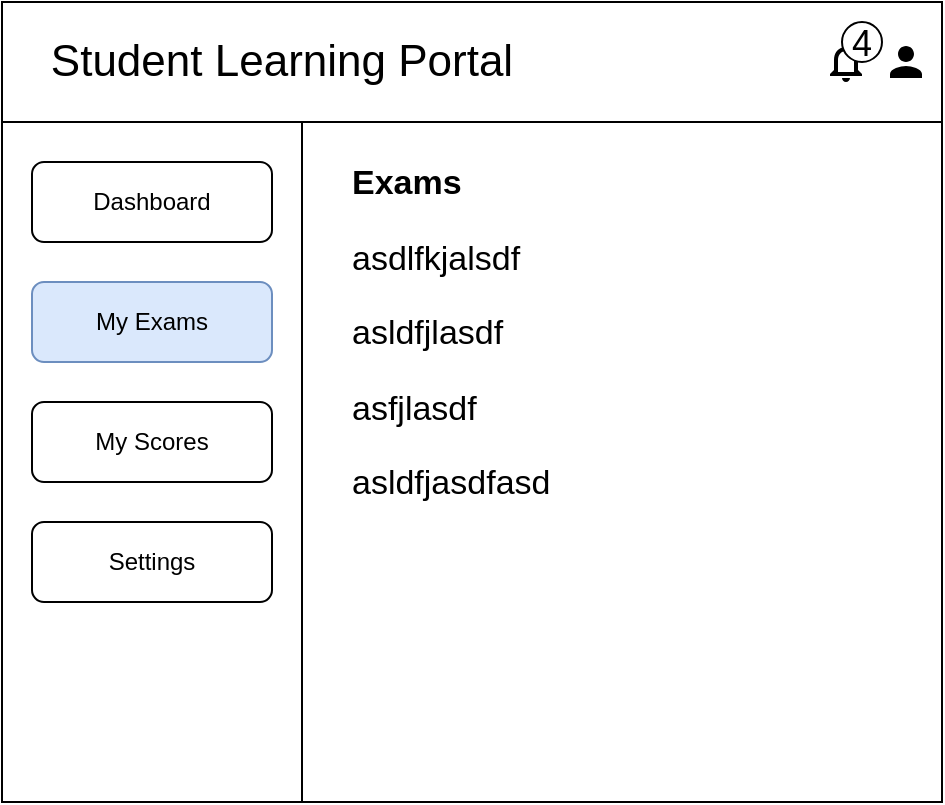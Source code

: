 <mxfile version="14.1.8" type="device"><diagram id="Gn7ORcY0VMqv6jXGW2qG" name="Page-1"><mxGraphModel dx="594" dy="510" grid="1" gridSize="10" guides="1" tooltips="1" connect="1" arrows="1" fold="1" page="1" pageScale="1" pageWidth="850" pageHeight="1100" math="0" shadow="0"><root><mxCell id="0"/><mxCell id="1" parent="0"/><mxCell id="mSL6p1j9tSoPtGU17Bgm-1" value="" style="rounded=0;whiteSpace=wrap;html=1;" vertex="1" parent="1"><mxGeometry x="80" y="120" width="470" height="400" as="geometry"/></mxCell><mxCell id="mSL6p1j9tSoPtGU17Bgm-2" value="" style="rounded=0;whiteSpace=wrap;html=1;" vertex="1" parent="1"><mxGeometry x="80" y="120" width="470" height="60" as="geometry"/></mxCell><mxCell id="mSL6p1j9tSoPtGU17Bgm-3" value="" style="rounded=0;whiteSpace=wrap;html=1;" vertex="1" parent="1"><mxGeometry x="80" y="180" width="150" height="340" as="geometry"/></mxCell><mxCell id="mSL6p1j9tSoPtGU17Bgm-4" value="Dashboard" style="rounded=1;whiteSpace=wrap;html=1;" vertex="1" parent="1"><mxGeometry x="95" y="200" width="120" height="40" as="geometry"/></mxCell><mxCell id="mSL6p1j9tSoPtGU17Bgm-5" value="My Exams" style="rounded=1;whiteSpace=wrap;html=1;fillColor=#dae8fc;strokeColor=#6c8ebf;" vertex="1" parent="1"><mxGeometry x="95" y="260" width="120" height="40" as="geometry"/></mxCell><mxCell id="mSL6p1j9tSoPtGU17Bgm-6" value="My Scores" style="rounded=1;whiteSpace=wrap;html=1;" vertex="1" parent="1"><mxGeometry x="95" y="320" width="120" height="40" as="geometry"/></mxCell><mxCell id="mSL6p1j9tSoPtGU17Bgm-7" value="Settings" style="rounded=1;whiteSpace=wrap;html=1;" vertex="1" parent="1"><mxGeometry x="95" y="380" width="120" height="40" as="geometry"/></mxCell><mxCell id="mSL6p1j9tSoPtGU17Bgm-8" value="Student Learning Portal" style="text;html=1;strokeColor=none;fillColor=none;align=center;verticalAlign=middle;whiteSpace=wrap;rounded=0;fontSize=22;" vertex="1" parent="1"><mxGeometry x="90" y="135" width="260" height="30" as="geometry"/></mxCell><mxCell id="mSL6p1j9tSoPtGU17Bgm-11" value="" style="shape=image;verticalLabelPosition=bottom;labelBackgroundColor=#ffffff;verticalAlign=top;aspect=fixed;imageAspect=0;image=data:image/svg+xml,PHN2ZyB4bWxucz0iaHR0cDovL3d3dy53My5vcmcvMjAwMC9zdmciIGhlaWdodD0iMjQiIHZpZXdCb3g9IjAgMCAyNCAyNCIgd2lkdGg9IjI0Ij48cGF0aCBkPSJNMCAwaDI0djI0SDB6IiBmaWxsPSJub25lIi8+PHBhdGggZD0iTTEyIDEyYzIuMjEgMCA0LTEuNzkgNC00cy0xLjc5LTQtNC00LTQgMS43OS00IDQgMS43OSA0IDQgNHptMCAyYy0yLjY3IDAtOCAxLjM0LTggNHYyaDE2di0yYzAtMi42Ni01LjMzLTQtOC00eiIvPjwvc3ZnPg==;" vertex="1" parent="1"><mxGeometry x="520" y="138" width="24" height="24" as="geometry"/></mxCell><mxCell id="mSL6p1j9tSoPtGU17Bgm-12" value="" style="shape=image;verticalLabelPosition=bottom;labelBackgroundColor=#ffffff;verticalAlign=top;aspect=fixed;imageAspect=0;image=data:image/svg+xml,PHN2ZyB4bWxucz0iaHR0cDovL3d3dy53My5vcmcvMjAwMC9zdmciIGhlaWdodD0iMjQiIHZpZXdCb3g9IjAgMCAyNCAyNCIgd2lkdGg9IjI0Ij48cGF0aCBkPSJNMCAwaDI0djI0SDB6IiBmaWxsPSJub25lIi8+PHBhdGggZD0iTTEyIDIyYzEuMSAwIDItLjkgMi0yaC00YzAgMS4xLjkgMiAyIDJ6bTYtNnYtNWMwLTMuMDctMS42My01LjY0LTQuNS02LjMyVjRjMC0uODMtLjY3LTEuNS0xLjUtMS41cy0xLjUuNjctMS41IDEuNXYuNjhDNy42NCA1LjM2IDYgNy45MiA2IDExdjVsLTIgMnYxaDE2di0xbC0yLTJ6bS0yIDFIOHYtNmMwLTIuNDggMS41MS00LjUgNC00LjVzNCAyLjAyIDQgNC41djZ6Ii8+PC9zdmc+;" vertex="1" parent="1"><mxGeometry x="490" y="138" width="24" height="24" as="geometry"/></mxCell><mxCell id="mSL6p1j9tSoPtGU17Bgm-10" value="&lt;font style=&quot;font-size: 18px&quot;&gt;4&lt;/font&gt;" style="ellipse;whiteSpace=wrap;html=1;aspect=fixed;fontSize=22;" vertex="1" parent="1"><mxGeometry x="500" y="130" width="20" height="20" as="geometry"/></mxCell><mxCell id="mSL6p1j9tSoPtGU17Bgm-13" value="&lt;h1 style=&quot;font-size: 17px&quot;&gt;Exams&lt;/h1&gt;&lt;p style=&quot;font-size: 17px&quot;&gt;asdlfkjalsdf&lt;/p&gt;&lt;p style=&quot;font-size: 17px&quot;&gt;asldfjlasdf&lt;/p&gt;&lt;p style=&quot;font-size: 17px&quot;&gt;asfjlasdf&lt;/p&gt;&lt;p style=&quot;font-size: 17px&quot;&gt;asldfjasdfasd&lt;/p&gt;&lt;p style=&quot;font-size: 17px&quot;&gt;&lt;br&gt;&lt;/p&gt;" style="text;html=1;strokeColor=none;fillColor=none;spacing=5;spacingTop=-20;whiteSpace=wrap;overflow=hidden;rounded=0;fontSize=17;" vertex="1" parent="1"><mxGeometry x="250" y="200" width="260" height="280" as="geometry"/></mxCell></root></mxGraphModel></diagram></mxfile>